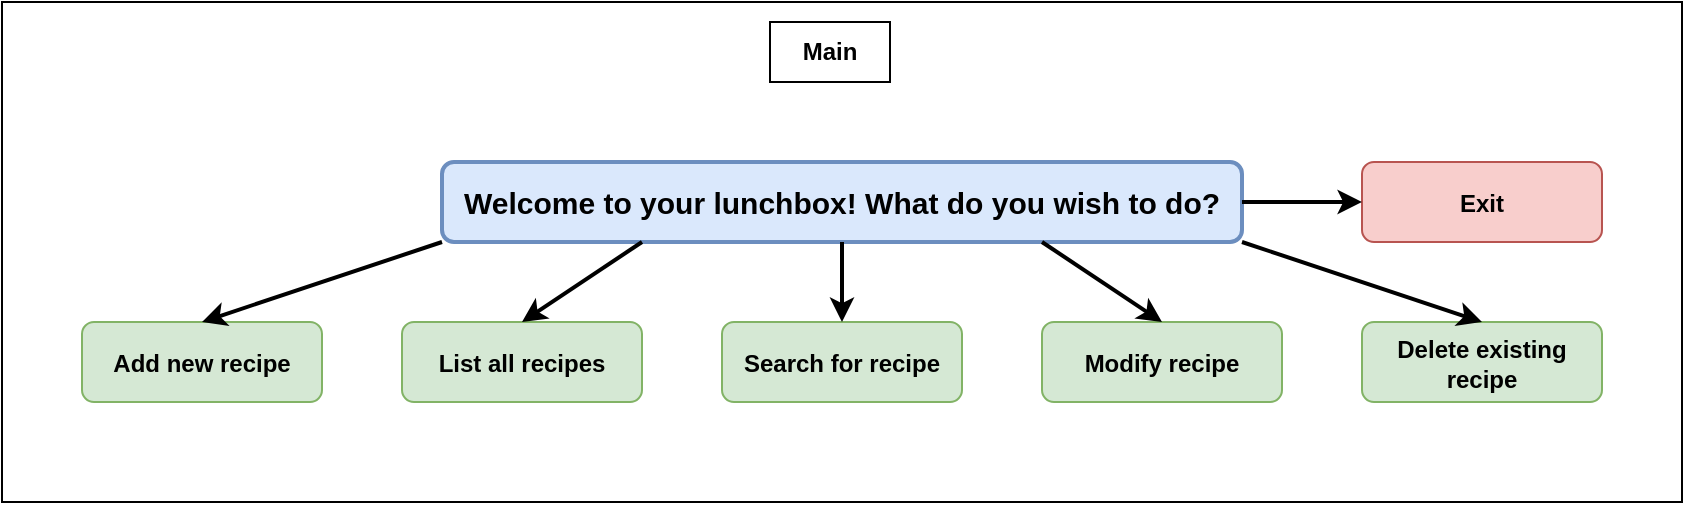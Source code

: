 <mxfile version="24.7.7">
  <diagram id="C5RBs43oDa-KdzZeNtuy" name="Page-1">
    <mxGraphModel dx="1073" dy="706" grid="1" gridSize="10" guides="1" tooltips="1" connect="1" arrows="1" fold="1" page="1" pageScale="1" pageWidth="827" pageHeight="1169" math="0" shadow="0">
      <root>
        <mxCell id="WIyWlLk6GJQsqaUBKTNV-0" />
        <mxCell id="WIyWlLk6GJQsqaUBKTNV-1" parent="WIyWlLk6GJQsqaUBKTNV-0" />
        <mxCell id="BRY9QioQyw7Z8n5FK-pE-42" value="" style="rounded=0;whiteSpace=wrap;html=1;" vertex="1" parent="WIyWlLk6GJQsqaUBKTNV-1">
          <mxGeometry width="840" height="250" as="geometry" />
        </mxCell>
        <mxCell id="BRY9QioQyw7Z8n5FK-pE-27" value="Welcome to your lunchbox! What do you wish to do?" style="text;html=1;align=center;verticalAlign=middle;whiteSpace=wrap;rounded=1;fontStyle=1;fontSize=15;strokeColor=#6c8ebf;strokeWidth=2;fillColor=#dae8fc;" vertex="1" parent="WIyWlLk6GJQsqaUBKTNV-1">
          <mxGeometry x="220" y="80" width="400" height="40" as="geometry" />
        </mxCell>
        <mxCell id="BRY9QioQyw7Z8n5FK-pE-28" value="Add new recipe" style="text;html=1;align=center;verticalAlign=middle;whiteSpace=wrap;rounded=1;fillColor=#d5e8d4;strokeColor=#82b366;spacingTop=2;fontStyle=1" vertex="1" parent="WIyWlLk6GJQsqaUBKTNV-1">
          <mxGeometry x="40" y="160" width="120" height="40" as="geometry" />
        </mxCell>
        <mxCell id="BRY9QioQyw7Z8n5FK-pE-29" value="List all recipes" style="text;html=1;align=center;verticalAlign=middle;whiteSpace=wrap;rounded=1;fillColor=#d5e8d4;strokeColor=#82b366;spacingTop=2;fontStyle=1" vertex="1" parent="WIyWlLk6GJQsqaUBKTNV-1">
          <mxGeometry x="200" y="160" width="120" height="40" as="geometry" />
        </mxCell>
        <mxCell id="BRY9QioQyw7Z8n5FK-pE-30" value="Search for recipe" style="text;html=1;align=center;verticalAlign=middle;whiteSpace=wrap;rounded=1;fillColor=#d5e8d4;strokeColor=#82b366;spacingTop=2;fontStyle=1" vertex="1" parent="WIyWlLk6GJQsqaUBKTNV-1">
          <mxGeometry x="360" y="160" width="120" height="40" as="geometry" />
        </mxCell>
        <mxCell id="BRY9QioQyw7Z8n5FK-pE-31" value="Modify recipe" style="text;html=1;align=center;verticalAlign=middle;whiteSpace=wrap;rounded=1;fillColor=#d5e8d4;strokeColor=#82b366;spacingTop=2;fontStyle=1" vertex="1" parent="WIyWlLk6GJQsqaUBKTNV-1">
          <mxGeometry x="520" y="160" width="120" height="40" as="geometry" />
        </mxCell>
        <mxCell id="BRY9QioQyw7Z8n5FK-pE-32" value="Delete existing recipe" style="text;html=1;align=center;verticalAlign=middle;whiteSpace=wrap;rounded=1;fillColor=#d5e8d4;strokeColor=#82b366;spacingTop=2;fontStyle=1" vertex="1" parent="WIyWlLk6GJQsqaUBKTNV-1">
          <mxGeometry x="680" y="160" width="120" height="40" as="geometry" />
        </mxCell>
        <mxCell id="BRY9QioQyw7Z8n5FK-pE-33" value="Exit" style="text;html=1;align=center;verticalAlign=middle;whiteSpace=wrap;rounded=1;fillColor=#f8cecc;strokeColor=#b85450;spacingTop=2;fontStyle=1" vertex="1" parent="WIyWlLk6GJQsqaUBKTNV-1">
          <mxGeometry x="680" y="80" width="120" height="40" as="geometry" />
        </mxCell>
        <mxCell id="BRY9QioQyw7Z8n5FK-pE-34" value="" style="endArrow=classic;html=1;rounded=0;entryX=0.5;entryY=0;entryDx=0;entryDy=0;strokeWidth=2;exitX=0;exitY=1;exitDx=0;exitDy=0;" edge="1" parent="WIyWlLk6GJQsqaUBKTNV-1" source="BRY9QioQyw7Z8n5FK-pE-27" target="BRY9QioQyw7Z8n5FK-pE-28">
          <mxGeometry width="50" height="50" relative="1" as="geometry">
            <mxPoint x="420" y="120" as="sourcePoint" />
            <mxPoint x="240" y="150" as="targetPoint" />
          </mxGeometry>
        </mxCell>
        <mxCell id="BRY9QioQyw7Z8n5FK-pE-35" value="" style="endArrow=classic;html=1;rounded=0;exitX=0.25;exitY=1;exitDx=0;exitDy=0;entryX=0.5;entryY=0;entryDx=0;entryDy=0;strokeWidth=2;" edge="1" parent="WIyWlLk6GJQsqaUBKTNV-1" source="BRY9QioQyw7Z8n5FK-pE-27" target="BRY9QioQyw7Z8n5FK-pE-29">
          <mxGeometry width="50" height="50" relative="1" as="geometry">
            <mxPoint x="230" y="130" as="sourcePoint" />
            <mxPoint x="140" y="170" as="targetPoint" />
          </mxGeometry>
        </mxCell>
        <mxCell id="BRY9QioQyw7Z8n5FK-pE-38" value="" style="endArrow=classic;html=1;rounded=0;entryX=0.5;entryY=0;entryDx=0;entryDy=0;strokeWidth=2;" edge="1" parent="WIyWlLk6GJQsqaUBKTNV-1" target="BRY9QioQyw7Z8n5FK-pE-30">
          <mxGeometry width="50" height="50" relative="1" as="geometry">
            <mxPoint x="420" y="120" as="sourcePoint" />
            <mxPoint x="270" y="170" as="targetPoint" />
          </mxGeometry>
        </mxCell>
        <mxCell id="BRY9QioQyw7Z8n5FK-pE-39" value="" style="endArrow=classic;html=1;rounded=0;entryX=0.5;entryY=0;entryDx=0;entryDy=0;strokeWidth=2;exitX=0.75;exitY=1;exitDx=0;exitDy=0;" edge="1" parent="WIyWlLk6GJQsqaUBKTNV-1" source="BRY9QioQyw7Z8n5FK-pE-27" target="BRY9QioQyw7Z8n5FK-pE-31">
          <mxGeometry width="50" height="50" relative="1" as="geometry">
            <mxPoint x="420" y="120" as="sourcePoint" />
            <mxPoint x="430" y="170" as="targetPoint" />
          </mxGeometry>
        </mxCell>
        <mxCell id="BRY9QioQyw7Z8n5FK-pE-40" value="" style="endArrow=classic;html=1;rounded=0;entryX=0.5;entryY=0;entryDx=0;entryDy=0;strokeWidth=2;exitX=1;exitY=1;exitDx=0;exitDy=0;" edge="1" parent="WIyWlLk6GJQsqaUBKTNV-1" source="BRY9QioQyw7Z8n5FK-pE-27" target="BRY9QioQyw7Z8n5FK-pE-32">
          <mxGeometry width="50" height="50" relative="1" as="geometry">
            <mxPoint x="430" y="130" as="sourcePoint" />
            <mxPoint x="590" y="170" as="targetPoint" />
          </mxGeometry>
        </mxCell>
        <mxCell id="BRY9QioQyw7Z8n5FK-pE-41" value="" style="endArrow=classic;html=1;rounded=0;entryX=0;entryY=0.5;entryDx=0;entryDy=0;strokeWidth=2;exitX=1;exitY=0.5;exitDx=0;exitDy=0;" edge="1" parent="WIyWlLk6GJQsqaUBKTNV-1" source="BRY9QioQyw7Z8n5FK-pE-27" target="BRY9QioQyw7Z8n5FK-pE-33">
          <mxGeometry width="50" height="50" relative="1" as="geometry">
            <mxPoint x="430" y="130" as="sourcePoint" />
            <mxPoint x="750" y="170" as="targetPoint" />
          </mxGeometry>
        </mxCell>
        <mxCell id="BRY9QioQyw7Z8n5FK-pE-43" value="&lt;b&gt;Main&lt;/b&gt;" style="text;html=1;align=center;verticalAlign=middle;whiteSpace=wrap;rounded=0;strokeColor=default;" vertex="1" parent="WIyWlLk6GJQsqaUBKTNV-1">
          <mxGeometry x="384" y="10" width="60" height="30" as="geometry" />
        </mxCell>
      </root>
    </mxGraphModel>
  </diagram>
</mxfile>
